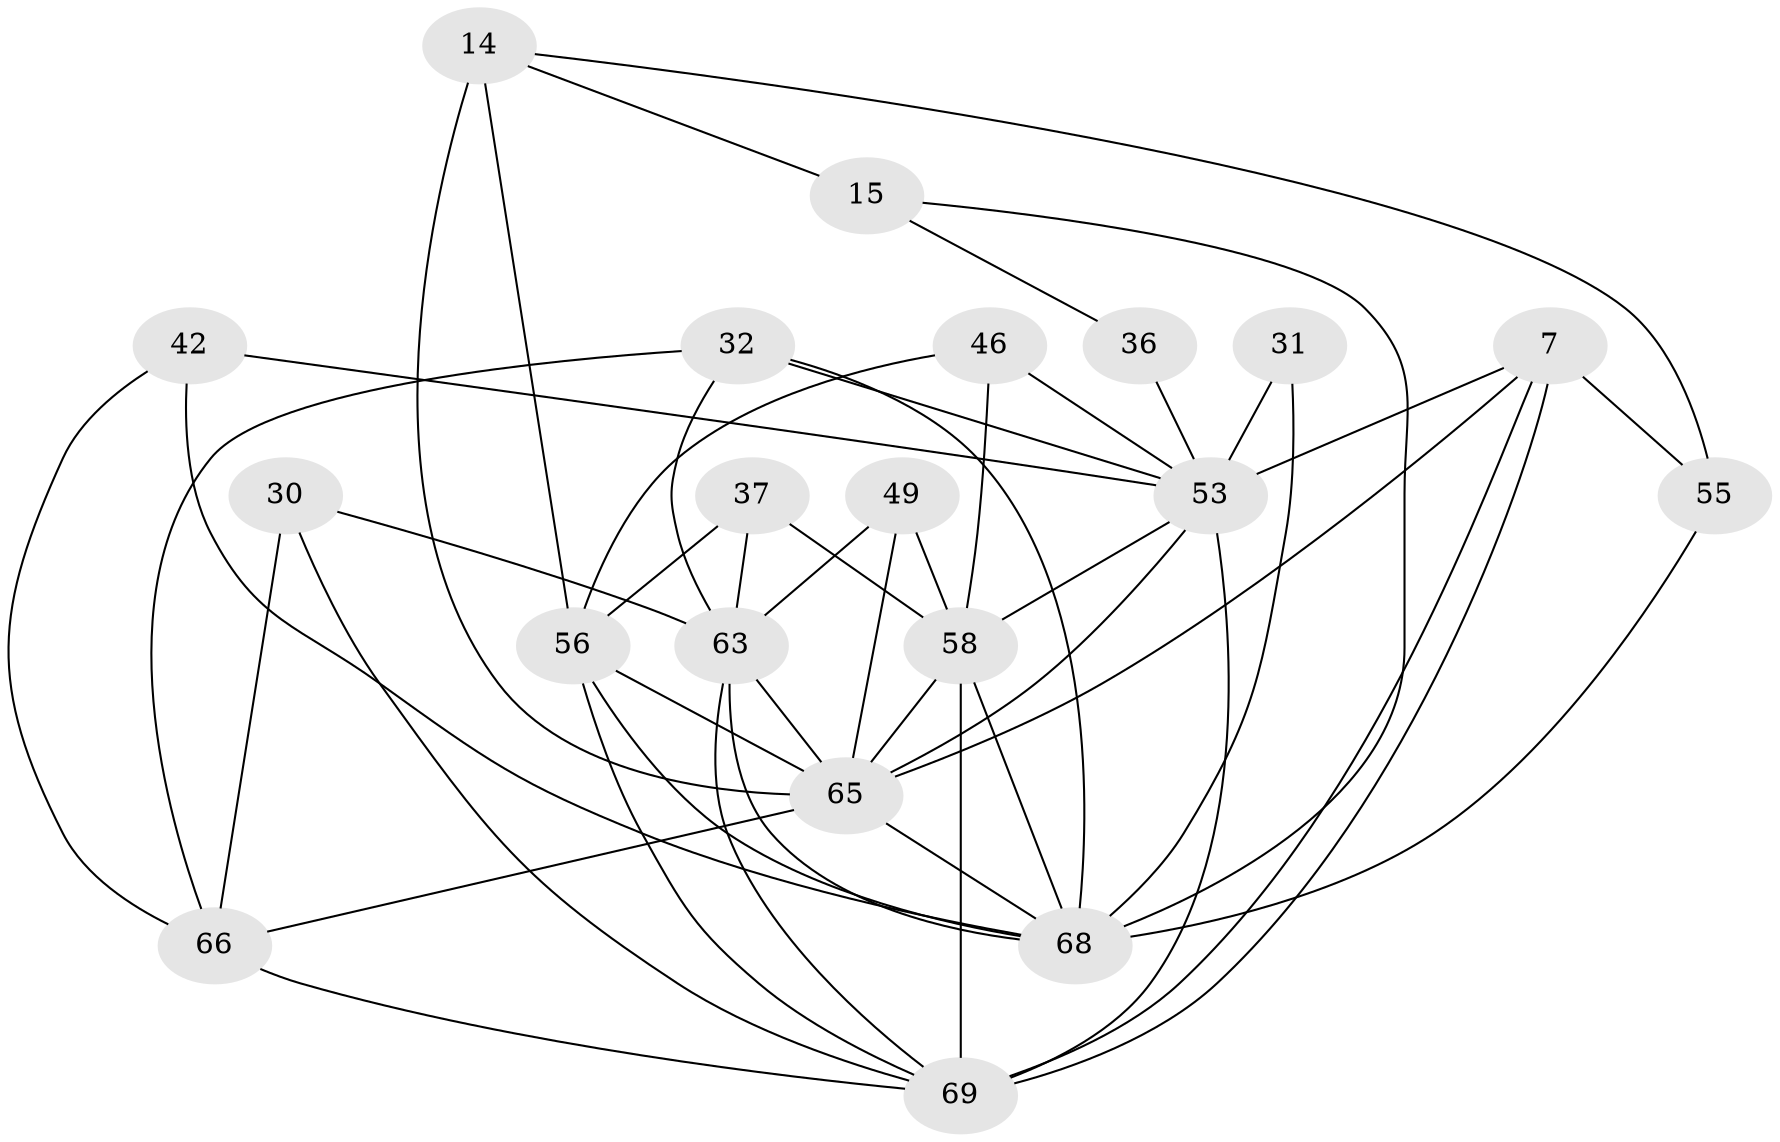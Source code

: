 // original degree distribution, {2: 0.17391304347826086, 3: 0.21739130434782608, 5: 0.21739130434782608, 6: 0.11594202898550725, 4: 0.2463768115942029, 8: 0.028985507246376812}
// Generated by graph-tools (version 1.1) at 2025/54/03/04/25 21:54:02]
// undirected, 20 vertices, 49 edges
graph export_dot {
graph [start="1"]
  node [color=gray90,style=filled];
  7;
  14 [super="+5"];
  15;
  30;
  31;
  32 [super="+24"];
  36;
  37;
  42 [super="+8"];
  46;
  49 [super="+47"];
  53 [super="+4+50+43"];
  55;
  56 [super="+11+41"];
  58 [super="+33+48"];
  63 [super="+29+40"];
  65 [super="+54+61+38+51"];
  66 [super="+28"];
  68 [super="+23+44+34+52+62"];
  69 [super="+39+57+67"];
  7 -- 69;
  7 -- 69;
  7 -- 65 [weight=2];
  7 -- 55;
  7 -- 53;
  14 -- 15 [weight=2];
  14 -- 55 [weight=2];
  14 -- 56;
  14 -- 65 [weight=4];
  15 -- 36;
  15 -- 68;
  30 -- 66 [weight=2];
  30 -- 63;
  30 -- 69 [weight=2];
  31 -- 53;
  31 -- 68;
  32 -- 63;
  32 -- 66 [weight=2];
  32 -- 68;
  32 -- 53 [weight=2];
  36 -- 53;
  37 -- 58;
  37 -- 56;
  37 -- 63;
  42 -- 68 [weight=2];
  42 -- 53 [weight=3];
  42 -- 66;
  46 -- 58 [weight=2];
  46 -- 56 [weight=2];
  46 -- 53;
  49 -- 58;
  49 -- 63 [weight=2];
  49 -- 65 [weight=4];
  53 -- 58 [weight=2];
  53 -- 65;
  53 -- 69 [weight=2];
  55 -- 68 [weight=2];
  56 -- 69;
  56 -- 68 [weight=5];
  56 -- 65 [weight=2];
  58 -- 68 [weight=2];
  58 -- 69 [weight=5];
  58 -- 65;
  63 -- 65;
  63 -- 69 [weight=2];
  63 -- 68 [weight=3];
  65 -- 66 [weight=3];
  65 -- 68;
  66 -- 69;
}
